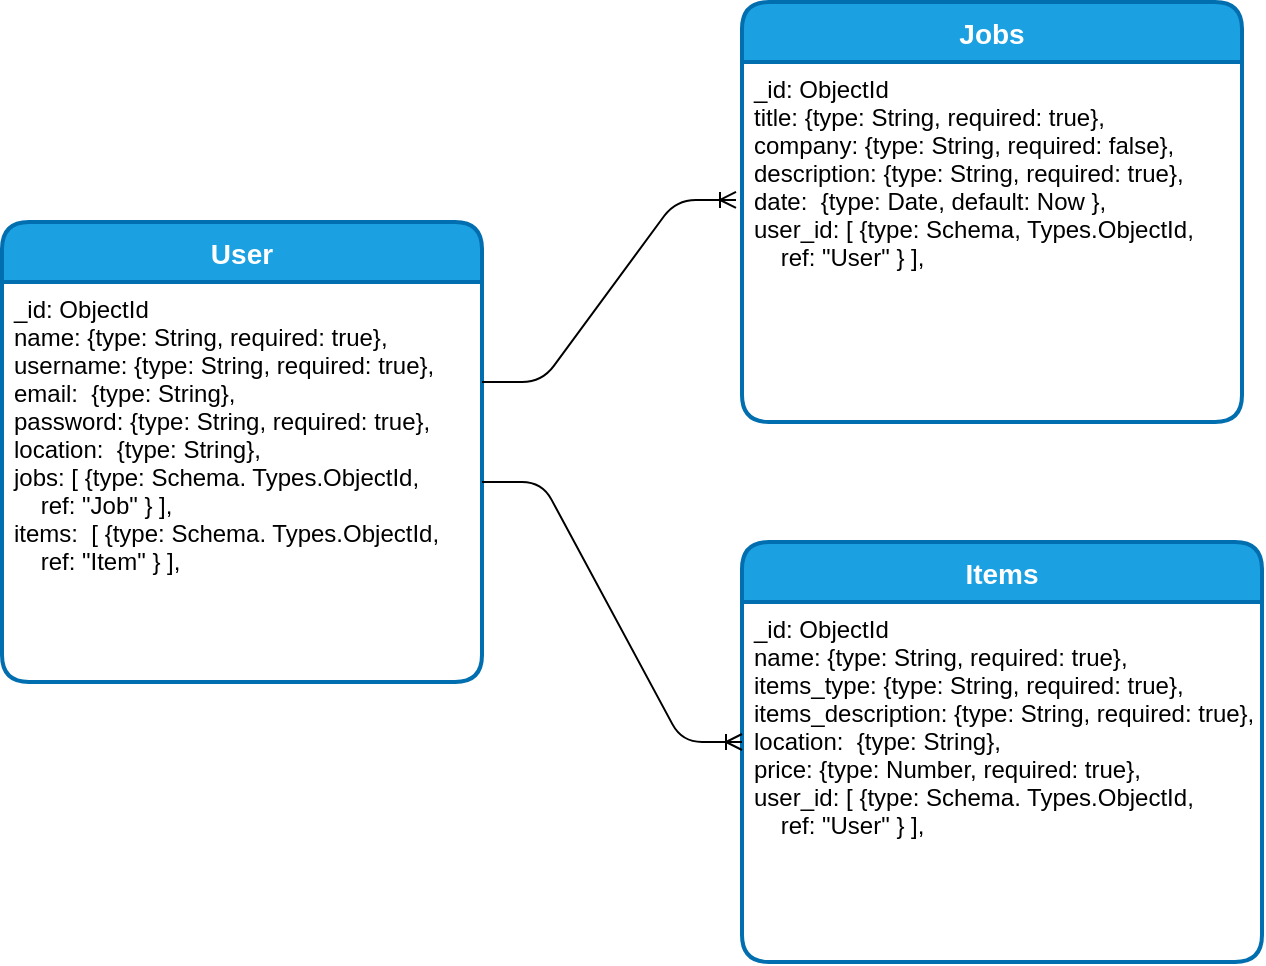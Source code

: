 <mxfile>
    <diagram id="p5LFxBPF5kpVAyfh1P8a" name="Page-1">
        <mxGraphModel dx="898" dy="567" grid="1" gridSize="10" guides="1" tooltips="1" connect="1" arrows="1" fold="1" page="1" pageScale="1" pageWidth="850" pageHeight="1100" math="0" shadow="0">
            <root>
                <mxCell id="0"/>
                <mxCell id="1" parent="0"/>
                <mxCell id="17" value="Items" style="swimlane;childLayout=stackLayout;horizontal=1;startSize=30;horizontalStack=0;rounded=1;fontSize=14;fontStyle=1;strokeWidth=2;resizeParent=0;resizeLast=1;shadow=0;dashed=0;align=center;labelBackgroundColor=none;fillColor=#1ba1e2;strokeColor=#006EAF;fontColor=#ffffff;" vertex="1" parent="1">
                    <mxGeometry x="530" y="330" width="260" height="210" as="geometry"/>
                </mxCell>
                <mxCell id="18" value="_id: ObjectId&#10;name: {type: String, required: true},&#10;items_type: {type: String, required: true},&#10;items_description: {type: String, required: true},&#10;location:  {type: String},&#10;price: {type: Number, required: true},&#10;user_id: [ {type: Schema. Types.ObjectId,&#10;    ref: &quot;User&quot; } ]," style="align=left;strokeColor=none;fillColor=none;spacingLeft=4;fontSize=12;verticalAlign=top;resizable=0;rotatable=0;part=1;rounded=1;" vertex="1" parent="17">
                    <mxGeometry y="30" width="260" height="180" as="geometry"/>
                </mxCell>
                <mxCell id="19" value="User" style="swimlane;childLayout=stackLayout;horizontal=1;startSize=30;horizontalStack=0;rounded=1;fontSize=14;fontStyle=1;strokeWidth=2;resizeParent=0;resizeLast=1;shadow=0;dashed=0;align=center;fillColor=#1ba1e2;strokeColor=#006EAF;sketch=0;glass=0;fontColor=#ffffff;" vertex="1" parent="1">
                    <mxGeometry x="160" y="170" width="240" height="230" as="geometry"/>
                </mxCell>
                <mxCell id="20" value="_id: ObjectId&#10;name: {type: String, required: true},&#10;username: {type: String, required: true},&#10;email:  {type: String},&#10;password: {type: String, required: true},&#10;location:  {type: String},&#10;jobs: [ {type: Schema. Types.ObjectId, &#10;    ref: &quot;Job&quot; } ],&#10;items:  [ {type: Schema. Types.ObjectId,&#10;    ref: &quot;Item&quot; } ],&#10;" style="align=left;strokeColor=none;fillColor=none;spacingLeft=4;fontSize=12;verticalAlign=top;resizable=0;rotatable=0;part=1;rounded=1;" vertex="1" parent="19">
                    <mxGeometry y="30" width="240" height="200" as="geometry"/>
                </mxCell>
                <mxCell id="21" value="" style="edgeStyle=entityRelationEdgeStyle;fontSize=12;html=1;endArrow=ERoneToMany;rounded=1;entryX=-0.012;entryY=0.383;entryDx=0;entryDy=0;exitX=1;exitY=0.25;exitDx=0;exitDy=0;entryPerimeter=0;" edge="1" parent="1" source="20" target="24">
                    <mxGeometry width="100" height="100" relative="1" as="geometry">
                        <mxPoint x="330" y="310" as="sourcePoint"/>
                        <mxPoint x="520" y="160" as="targetPoint"/>
                    </mxGeometry>
                </mxCell>
                <mxCell id="22" value="" style="edgeStyle=entityRelationEdgeStyle;fontSize=12;html=1;endArrow=ERoneToMany;rounded=1;exitX=1;exitY=0.5;exitDx=0;exitDy=0;" edge="1" parent="1" source="20">
                    <mxGeometry width="100" height="100" relative="1" as="geometry">
                        <mxPoint x="230" y="400" as="sourcePoint"/>
                        <mxPoint x="530" y="430" as="targetPoint"/>
                    </mxGeometry>
                </mxCell>
                <mxCell id="23" value="Jobs" style="swimlane;childLayout=stackLayout;horizontal=1;startSize=30;horizontalStack=0;rounded=1;fontSize=14;fontStyle=1;strokeWidth=2;resizeParent=0;resizeLast=1;shadow=0;dashed=0;align=center;fillColor=#1ba1e2;strokeColor=#006EAF;glass=0;fontColor=#ffffff;" vertex="1" parent="1">
                    <mxGeometry x="530" y="60" width="250" height="210" as="geometry"/>
                </mxCell>
                <mxCell id="24" value="_id: ObjectId&#10;title: {type: String, required: true},&#10;company: {type: String, required: false},&#10;description: {type: String, required: true},&#10;date:  {type: Date, default: Now },&#10;user_id: [ {type: Schema, Types.ObjectId, &#10;    ref: &quot;User&quot; } ],&#10;" style="align=left;strokeColor=none;fillColor=none;spacingLeft=4;fontSize=12;verticalAlign=top;resizable=0;rotatable=0;part=1;rounded=1;" vertex="1" parent="23">
                    <mxGeometry y="30" width="250" height="180" as="geometry"/>
                </mxCell>
            </root>
        </mxGraphModel>
    </diagram>
</mxfile>